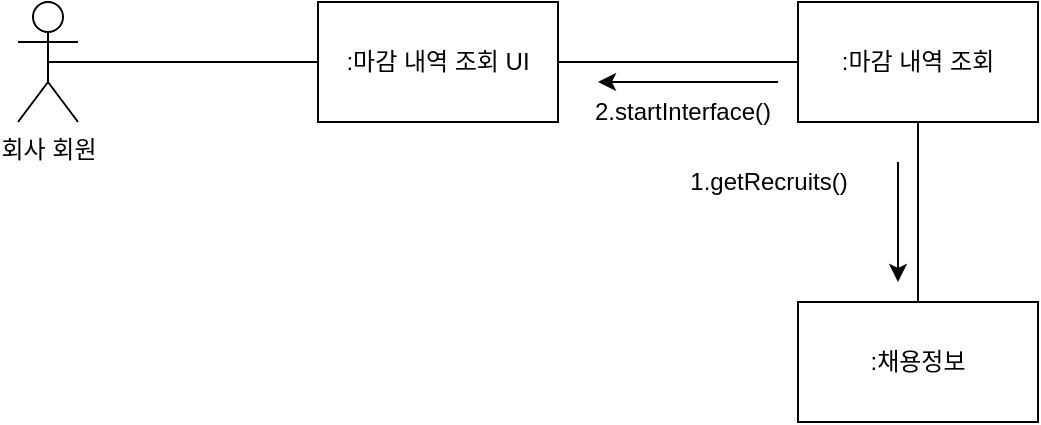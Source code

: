 <mxfile version="21.1.5" type="device">
  <diagram id="T815P6-326GQ2lns1X6j" name="페이지-2">
    <mxGraphModel dx="247" dy="338" grid="0" gridSize="10" guides="1" tooltips="1" connect="1" arrows="1" fold="1" page="0" pageScale="1" pageWidth="827" pageHeight="1169" math="0" shadow="0">
      <root>
        <mxCell id="0" />
        <mxCell id="1" parent="0" />
        <mxCell id="zvBkrl2XRBxhGwxwOTIy-1" value=":채용정보" style="rounded=0;whiteSpace=wrap;html=1;" parent="1" vertex="1">
          <mxGeometry x="1046" y="804" width="120" height="60" as="geometry" />
        </mxCell>
        <mxCell id="zvBkrl2XRBxhGwxwOTIy-2" value=":마감 내역 조회" style="rounded=0;whiteSpace=wrap;html=1;" parent="1" vertex="1">
          <mxGeometry x="1046" y="654" width="120" height="60" as="geometry" />
        </mxCell>
        <mxCell id="zvBkrl2XRBxhGwxwOTIy-3" value=":마감 내역 조회 UI" style="rounded=0;whiteSpace=wrap;html=1;" parent="1" vertex="1">
          <mxGeometry x="806" y="654" width="120" height="60" as="geometry" />
        </mxCell>
        <mxCell id="zvBkrl2XRBxhGwxwOTIy-4" value="회사 회원" style="shape=umlActor;verticalLabelPosition=bottom;verticalAlign=top;html=1;outlineConnect=0;" parent="1" vertex="1">
          <mxGeometry x="656" y="654" width="30" height="60" as="geometry" />
        </mxCell>
        <mxCell id="zvBkrl2XRBxhGwxwOTIy-5" value="" style="endArrow=none;html=1;rounded=0;entryX=0;entryY=0.5;entryDx=0;entryDy=0;exitX=0.5;exitY=0.5;exitDx=0;exitDy=0;exitPerimeter=0;" parent="1" source="zvBkrl2XRBxhGwxwOTIy-4" target="zvBkrl2XRBxhGwxwOTIy-3" edge="1">
          <mxGeometry width="50" height="50" relative="1" as="geometry">
            <mxPoint x="1086" y="804" as="sourcePoint" />
            <mxPoint x="1136" y="754" as="targetPoint" />
          </mxGeometry>
        </mxCell>
        <mxCell id="zvBkrl2XRBxhGwxwOTIy-6" value="" style="endArrow=none;html=1;rounded=0;entryX=1;entryY=0.5;entryDx=0;entryDy=0;exitX=0;exitY=0.5;exitDx=0;exitDy=0;" parent="1" source="zvBkrl2XRBxhGwxwOTIy-2" target="zvBkrl2XRBxhGwxwOTIy-3" edge="1">
          <mxGeometry width="50" height="50" relative="1" as="geometry">
            <mxPoint x="1096" y="814" as="sourcePoint" />
            <mxPoint x="1146" y="764" as="targetPoint" />
          </mxGeometry>
        </mxCell>
        <mxCell id="zvBkrl2XRBxhGwxwOTIy-7" value="" style="endArrow=none;html=1;rounded=0;entryX=0.5;entryY=1;entryDx=0;entryDy=0;exitX=0.5;exitY=0;exitDx=0;exitDy=0;" parent="1" source="zvBkrl2XRBxhGwxwOTIy-1" target="zvBkrl2XRBxhGwxwOTIy-2" edge="1">
          <mxGeometry width="50" height="50" relative="1" as="geometry">
            <mxPoint x="1106" y="824" as="sourcePoint" />
            <mxPoint x="1156" y="774" as="targetPoint" />
          </mxGeometry>
        </mxCell>
        <mxCell id="zvBkrl2XRBxhGwxwOTIy-8" value="" style="endArrow=classic;html=1;rounded=0;" parent="1" edge="1">
          <mxGeometry width="50" height="50" relative="1" as="geometry">
            <mxPoint x="1096" y="734" as="sourcePoint" />
            <mxPoint x="1096" y="794" as="targetPoint" />
          </mxGeometry>
        </mxCell>
        <mxCell id="zvBkrl2XRBxhGwxwOTIy-9" value="1.getRecruits()" style="text;html=1;align=center;verticalAlign=middle;resizable=0;points=[];autosize=1;strokeColor=none;fillColor=none;" parent="1" vertex="1">
          <mxGeometry x="982" y="731" width="97" height="26" as="geometry" />
        </mxCell>
        <mxCell id="zvBkrl2XRBxhGwxwOTIy-10" value="" style="endArrow=classic;html=1;rounded=0;" parent="1" edge="1">
          <mxGeometry width="50" height="50" relative="1" as="geometry">
            <mxPoint x="1036" y="694" as="sourcePoint" />
            <mxPoint x="946" y="694" as="targetPoint" />
          </mxGeometry>
        </mxCell>
        <mxCell id="zvBkrl2XRBxhGwxwOTIy-11" value="2.startInterface()" style="text;html=1;align=center;verticalAlign=middle;resizable=0;points=[];autosize=1;strokeColor=none;fillColor=none;" parent="1" vertex="1">
          <mxGeometry x="933" y="694" width="110" height="30" as="geometry" />
        </mxCell>
      </root>
    </mxGraphModel>
  </diagram>
</mxfile>
